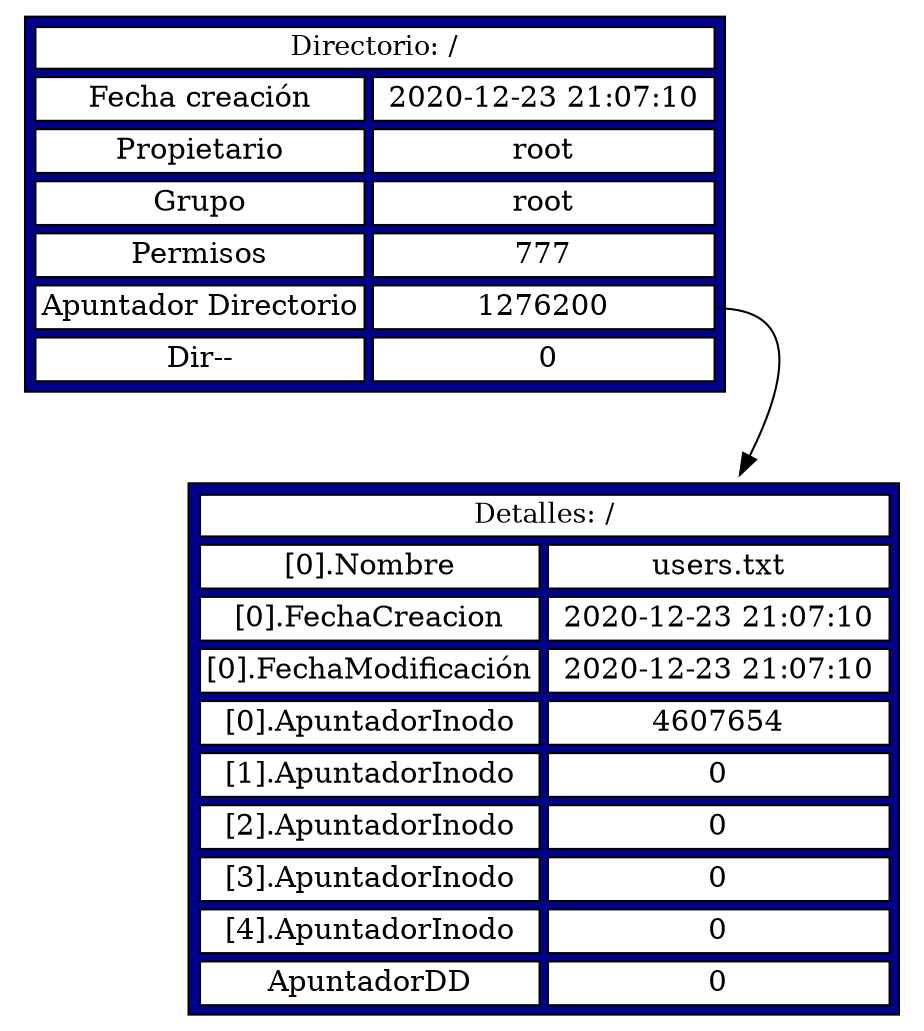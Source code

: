 digraph Tree {
		node [shape=plaintext];
		AVD0 [label=<
	<TABLE BORDER="1"  cellpadding="2"   CELLBORDER="1" CELLSPACING="4" BGCOLOR="blue4" color = 'black'>            
	   <TR> 
		   <TD bgcolor='white' colspan="2"><font color='black' point-size='13'>Directorio: /</font></TD>
	   </TR>
	   <TR> 
		   <TD bgcolor='white' >Fecha creación</TD>
		   <TD bgcolor='white' > 2020-12-23 21:07:10 </TD>
	   </TR>
	   <TR>
		   <TD bgcolor='white' >Propietario</TD>
		   <TD bgcolor='white' > root </TD>
	   </TR>
	   <TR>
		   <TD bgcolor='white' >Grupo</TD>
		   <TD bgcolor='white' > root </TD>
	   </TR>
	   <TR>
		   <TD bgcolor='white' >Permisos</TD>
		   <TD bgcolor='white' > 777 </TD>
	   </TR>
	   
	   <TR>
		   <TD  bgcolor='white' >Apuntador Directorio</TD>
		   <TD  bgcolor='white' PORT="6"> 1276200 </TD>
	   </TR>
	   <TR>
		   <TD  bgcolor='white' >Dir--</TD>
		   <TD  bgcolor='white' PORT="7"> 0</TD>
	   </TR>
   </TABLE>
	>];

	AVD0:6->DD0

			DD0 [label=<
	<TABLE BORDER="1"  cellpadding="2"   CELLBORDER="1" CELLSPACING="4" BGCOLOR="blue4" color = 'black'>            
	   <TR> 
		   <TD bgcolor='white' colspan="2"><font color='black' point-size='13'>Detalles: /</font></TD>
	   </TR>
	   <TR>
		   <TD bgcolor='white' >[0].Nombre</TD>
		   <TD bgcolor='white' > users.txt </TD>
	   </TR>
	   <TR>
		   <TD bgcolor='white' >[0].FechaCreacion</TD>
		   <TD bgcolor='white' > 2020-12-23 21:07:10 </TD>
	   </TR>
		<TR>
		   <TD bgcolor='white' >[0].FechaModificación</TD>
		   <TD bgcolor='white' > 2020-12-23 21:07:10 </TD>
	   </TR>
		<TR>
		   <TD bgcolor='white' >[0].ApuntadorInodo</TD>
		   <TD bgcolor='white' PORT="0" > 4607654 </TD>
	   </TR>
		
		<TR>
		   <TD bgcolor='white' >[1].ApuntadorInodo</TD>
		   <TD bgcolor='white' PORT="1" > 0 </TD>
	   </TR>
				<TR>
		   <TD bgcolor='white' >[2].ApuntadorInodo</TD>
		   <TD bgcolor='white' PORT="2" > 0 </TD>
	   </TR>
		<TR>
		   <TD bgcolor='white' >[3].ApuntadorInodo</TD>
		   <TD bgcolor='white' PORT="3" > 0 </TD>
	   </TR>
		
		<TR>
		   <TD bgcolor='white' >[4].ApuntadorInodo</TD>
		   <TD bgcolor='white' PORT="4" > 0 </TD>
	   </TR>
	   <TR>
		   <TD  bgcolor='white' >ApuntadorDD</TD>
		   <TD  bgcolor='white' PORT="5"> 0 </TD>
	   </TR>

   </TABLE>
	>];

	}